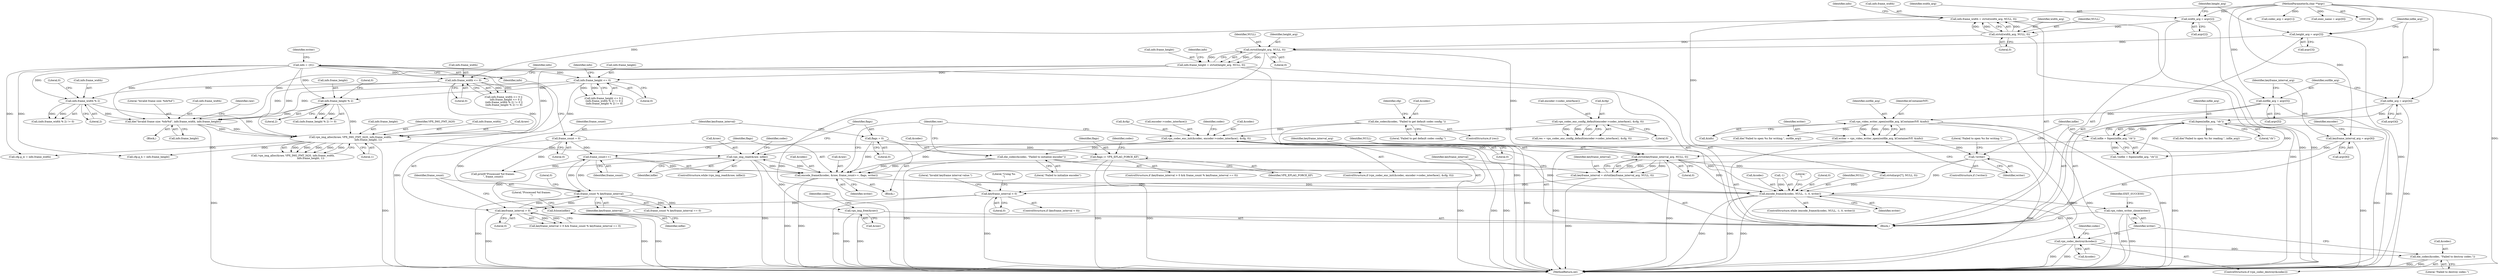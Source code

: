 digraph "0_Android_5a9753fca56f0eeb9f61e342b2fccffc364f9426_14@API" {
"1000428" [label="(Call,vpx_img_read(&raw, infile))"];
"1000293" [label="(Call,vpx_img_alloc(&raw, VPX_IMG_FMT_I420, info.frame_width,\n                                             info.frame_height, 1))"];
"1000283" [label="(Call,die(\"Invalid frame size: %dx%d\", info.frame_width, info.frame_height))"];
"1000121" [label="(Call,info = {0})"];
"1000269" [label="(Call,info.frame_width % 2)"];
"1000256" [label="(Call,info.frame_width <= 0)"];
"1000224" [label="(Call,info.frame_width = strtol(width_arg, NULL, 0))"];
"1000228" [label="(Call,strtol(width_arg, NULL, 0))"];
"1000183" [label="(Call,width_arg = argv[2])"];
"1000106" [label="(MethodParameterIn,char **argv)"];
"1000232" [label="(Call,info.frame_height = strtol(height_arg, NULL, 0))"];
"1000236" [label="(Call,strtol(height_arg, NULL, 0))"];
"1000188" [label="(Call,height_arg = argv[3])"];
"1000262" [label="(Call,info.frame_height <= 0)"];
"1000276" [label="(Call,info.frame_height % 2)"];
"1000450" [label="(Call,encode_frame(&codec, &raw, frame_count++, flags, writer))"];
"1000423" [label="(Call,die_codec(&codec, \"Failed to initialize encoder\"))"];
"1000416" [label="(Call,vpx_codec_enc_init(&codec, encoder->codec_interface(), &cfg, 0))"];
"1000332" [label="(Call,die_codec(&codec, \"Failed to get default codec config.\"))"];
"1000325" [label="(Call,vpx_codec_enc_config_default(encoder->codec_interface(), &cfg, 0))"];
"1000428" [label="(Call,vpx_img_read(&raw, infile))"];
"1000407" [label="(Call,infile = fopen(infile_arg, \"rb\"))"];
"1000409" [label="(Call,fopen(infile_arg, \"rb\"))"];
"1000193" [label="(Call,infile_arg = argv[4])"];
"1000455" [label="(Call,frame_count++)"];
"1000115" [label="(Call,frame_count = 0)"];
"1000443" [label="(Call,frame_count % keyframe_interval)"];
"1000439" [label="(Call,keyframe_interval > 0)"];
"1000314" [label="(Call,keyframe_interval < 0)"];
"1000307" [label="(Call,keyframe_interval = strtol(keyframe_interval_arg, NULL, 0))"];
"1000309" [label="(Call,strtol(keyframe_interval_arg, NULL, 0))"];
"1000203" [label="(Call,keyframe_interval_arg = argv[6])"];
"1000434" [label="(Call,flags = 0)"];
"1000447" [label="(Call,flags |= VPX_EFLAG_FORCE_KF)"];
"1000400" [label="(Call,!writer)"];
"1000392" [label="(Call,writer = vpx_video_writer_open(outfile_arg, kContainerIVF, &info))"];
"1000394" [label="(Call,vpx_video_writer_open(outfile_arg, kContainerIVF, &info))"];
"1000198" [label="(Call,outfile_arg = argv[5])"];
"1000471" [label="(Call,fclose(infile))"];
"1000476" [label="(Call,vpx_img_free(&raw))"];
"1000460" [label="(Call,encode_frame(&codec, NULL, -1, 0, writer))"];
"1000480" [label="(Call,vpx_codec_destroy(&codec))"];
"1000483" [label="(Call,die_codec(&codec, \"Failed to destroy codec.\"))"];
"1000487" [label="(Call,vpx_video_writer_close(writer))"];
"1000432" [label="(Block,)"];
"1000422" [label="(Literal,0)"];
"1000419" [label="(Call,encoder->codec_interface())"];
"1000490" [label="(Identifier,EXIT_SUCCESS)"];
"1000307" [label="(Call,keyframe_interval = strtol(keyframe_interval_arg, NULL, 0))"];
"1000193" [label="(Call,infile_arg = argv[4])"];
"1000491" [label="(MethodReturn,int)"];
"1000295" [label="(Identifier,raw)"];
"1000277" [label="(Call,info.frame_height)"];
"1000401" [label="(Identifier,writer)"];
"1000184" [label="(Identifier,width_arg)"];
"1000330" [label="(ControlStructure,if (res))"];
"1000400" [label="(Call,!writer)"];
"1000327" [label="(Call,&cfg)"];
"1000440" [label="(Identifier,keyframe_interval)"];
"1000233" [label="(Call,info.frame_height)"];
"1000269" [label="(Call,info.frame_width % 2)"];
"1000243" [label="(Identifier,info)"];
"1000300" [label="(Call,info.frame_height)"];
"1000194" [label="(Identifier,infile_arg)"];
"1000415" [label="(ControlStructure,if (vpx_codec_enc_init(&codec, encoder->codec_interface(), &cfg, 0)))"];
"1000296" [label="(Identifier,VPX_IMG_FMT_I420)"];
"1000406" [label="(Call,!(infile = fopen(infile_arg, \"rb\")))"];
"1000448" [label="(Identifier,flags)"];
"1000479" [label="(ControlStructure,if (vpx_codec_destroy(&codec)))"];
"1000431" [label="(Identifier,infile)"];
"1000262" [label="(Call,info.frame_height <= 0)"];
"1000255" [label="(Call,info.frame_width <= 0 ||\n      info.frame_height <= 0 ||\n (info.frame_width % 2) != 0 ||\n (info.frame_height % 2) != 0)"];
"1000335" [label="(Literal,\"Failed to get default codec config.\")"];
"1000461" [label="(Call,&codec)"];
"1000336" [label="(Call,cfg.g_w = info.frame_width)"];
"1000260" [label="(Literal,0)"];
"1000297" [label="(Call,info.frame_width)"];
"1000188" [label="(Call,height_arg = argv[3])"];
"1000477" [label="(Call,&raw)"];
"1000200" [label="(Call,argv[5])"];
"1000106" [label="(MethodParameterIn,char **argv)"];
"1000338" [label="(Identifier,cfg)"];
"1000183" [label="(Call,width_arg = argv[2])"];
"1000486" [label="(Literal,\"Failed to destroy codec.\")"];
"1000326" [label="(Call,encoder->codec_interface())"];
"1000225" [label="(Call,info.frame_width)"];
"1000434" [label="(Call,flags = 0)"];
"1000471" [label="(Call,fclose(infile))"];
"1000314" [label="(Call,keyframe_interval < 0)"];
"1000427" [label="(ControlStructure,while (vpx_img_read(&raw, infile)))"];
"1000203" [label="(Call,keyframe_interval_arg = argv[6])"];
"1000281" [label="(Literal,0)"];
"1000409" [label="(Call,fopen(infile_arg, \"rb\"))"];
"1000117" [label="(Literal,0)"];
"1000320" [label="(Literal,\"Using %s\n\")"];
"1000274" [label="(Literal,0)"];
"1000204" [label="(Identifier,keyframe_interval_arg)"];
"1000234" [label="(Identifier,info)"];
"1000288" [label="(Call,info.frame_height)"];
"1000261" [label="(Call,info.frame_height <= 0 ||\n (info.frame_width % 2) != 0 ||\n (info.frame_height % 2) != 0)"];
"1000318" [label="(Literal,\"Invalid keyframe interval value.\")"];
"1000452" [label="(Identifier,codec)"];
"1000435" [label="(Identifier,flags)"];
"1000273" [label="(Literal,2)"];
"1000450" [label="(Call,encode_frame(&codec, &raw, frame_count++, flags, writer))"];
"1000268" [label="(Call,(info.frame_width % 2) != 0)"];
"1000198" [label="(Call,outfile_arg = argv[5])"];
"1000449" [label="(Identifier,VPX_EFLAG_FORCE_KF)"];
"1000323" [label="(Call,res = vpx_codec_enc_config_default(encoder->codec_interface(), &cfg, 0))"];
"1000122" [label="(Identifier,info)"];
"1000224" [label="(Call,info.frame_width = strtol(width_arg, NULL, 0))"];
"1000474" [label="(Literal,\"Processed %d frames.\n\")"];
"1000408" [label="(Identifier,infile)"];
"1000178" [label="(Call,codec_arg = argv[1])"];
"1000311" [label="(Identifier,NULL)"];
"1000292" [label="(Call,!vpx_img_alloc(&raw, VPX_IMG_FMT_I420, info.frame_width,\n                                             info.frame_height, 1))"];
"1000266" [label="(Literal,0)"];
"1000270" [label="(Call,info.frame_width)"];
"1000228" [label="(Call,strtol(width_arg, NULL, 0))"];
"1000275" [label="(Call,(info.frame_height % 2) != 0)"];
"1000284" [label="(Literal,\"Invalid frame size: %dx%d\")"];
"1000402" [label="(Call,die(\"Failed to open %s for writing.\", outfile_arg))"];
"1000464" [label="(Call,-1)"];
"1000485" [label="(Identifier,codec)"];
"1000115" [label="(Call,frame_count = 0)"];
"1000416" [label="(Call,vpx_codec_enc_init(&codec, encoder->codec_interface(), &cfg, 0))"];
"1000473" [label="(Call,printf(\"Processed %d frames.\n\", frame_count))"];
"1000437" [label="(ControlStructure,if (keyframe_interval > 0 && frame_count % keyframe_interval == 0))"];
"1000470" [label="(Literal,\"\n\")"];
"1000428" [label="(Call,vpx_img_read(&raw, infile))"];
"1000385" [label="(Call,strtol(argv[7], NULL, 0))"];
"1000315" [label="(Identifier,keyframe_interval)"];
"1000236" [label="(Call,strtol(height_arg, NULL, 0))"];
"1000280" [label="(Literal,2)"];
"1000425" [label="(Identifier,codec)"];
"1000423" [label="(Call,die_codec(&codec, \"Failed to initialize encoder\"))"];
"1000309" [label="(Call,strtol(keyframe_interval_arg, NULL, 0))"];
"1000447" [label="(Call,flags |= VPX_EFLAG_FORCE_KF)"];
"1000399" [label="(ControlStructure,if (!writer))"];
"1000488" [label="(Identifier,writer)"];
"1000436" [label="(Literal,0)"];
"1000472" [label="(Identifier,infile)"];
"1000476" [label="(Call,vpx_img_free(&raw))"];
"1000458" [label="(Identifier,writer)"];
"1000283" [label="(Call,die(\"Invalid frame size: %dx%d\", info.frame_width, info.frame_height))"];
"1000316" [label="(Literal,0)"];
"1000460" [label="(Call,encode_frame(&codec, NULL, -1, 0, writer))"];
"1000482" [label="(Identifier,codec)"];
"1000430" [label="(Identifier,raw)"];
"1000303" [label="(Literal,1)"];
"1000394" [label="(Call,vpx_video_writer_open(outfile_arg, kContainerIVF, &info))"];
"1000466" [label="(Literal,0)"];
"1000451" [label="(Call,&codec)"];
"1000443" [label="(Call,frame_count % keyframe_interval)"];
"1000294" [label="(Call,&raw)"];
"1000446" [label="(Literal,0)"];
"1000229" [label="(Identifier,width_arg)"];
"1000481" [label="(Call,&codec)"];
"1000412" [label="(Call,die(\"Failed to open %s for reading.\", infile_arg))"];
"1000332" [label="(Call,die_codec(&codec, \"Failed to get default codec config.\"))"];
"1000195" [label="(Call,argv[4])"];
"1000231" [label="(Literal,0)"];
"1000438" [label="(Call,keyframe_interval > 0 && frame_count % keyframe_interval == 0)"];
"1000480" [label="(Call,vpx_codec_destroy(&codec))"];
"1000257" [label="(Call,info.frame_width)"];
"1000424" [label="(Call,&codec)"];
"1000343" [label="(Call,cfg.g_h = info.frame_height)"];
"1000417" [label="(Call,&codec)"];
"1000453" [label="(Call,&raw)"];
"1000429" [label="(Call,&raw)"];
"1000444" [label="(Identifier,frame_count)"];
"1000457" [label="(Identifier,flags)"];
"1000397" [label="(Call,&info)"];
"1000256" [label="(Call,info.frame_width <= 0)"];
"1000271" [label="(Identifier,info)"];
"1000237" [label="(Identifier,height_arg)"];
"1000209" [label="(Identifier,encoder)"];
"1000439" [label="(Call,keyframe_interval > 0)"];
"1000455" [label="(Call,frame_count++)"];
"1000445" [label="(Identifier,keyframe_interval)"];
"1000459" [label="(ControlStructure,while (encode_frame(&codec, NULL, -1, 0, writer)))"];
"1000205" [label="(Call,argv[6])"];
"1000285" [label="(Call,info.frame_width)"];
"1000325" [label="(Call,vpx_codec_enc_config_default(encoder->codec_interface(), &cfg, 0))"];
"1000456" [label="(Identifier,frame_count)"];
"1000185" [label="(Call,argv[2])"];
"1000312" [label="(Literal,0)"];
"1000403" [label="(Literal,\"Failed to open %s for writing.\")"];
"1000238" [label="(Identifier,NULL)"];
"1000308" [label="(Identifier,keyframe_interval)"];
"1000121" [label="(Call,info = {0})"];
"1000467" [label="(Identifier,writer)"];
"1000167" [label="(Call,exec_name = argv[0])"];
"1000483" [label="(Call,die_codec(&codec, \"Failed to destroy codec.\"))"];
"1000462" [label="(Identifier,codec)"];
"1000329" [label="(Literal,0)"];
"1000189" [label="(Identifier,height_arg)"];
"1000442" [label="(Call,frame_count % keyframe_interval == 0)"];
"1000276" [label="(Call,info.frame_height % 2)"];
"1000232" [label="(Call,info.frame_height = strtol(height_arg, NULL, 0))"];
"1000396" [label="(Identifier,kContainerIVF)"];
"1000393" [label="(Identifier,writer)"];
"1000392" [label="(Call,writer = vpx_video_writer_open(outfile_arg, kContainerIVF, &info))"];
"1000282" [label="(Block,)"];
"1000410" [label="(Identifier,infile_arg)"];
"1000125" [label="(Identifier,writer)"];
"1000441" [label="(Literal,0)"];
"1000395" [label="(Identifier,outfile_arg)"];
"1000107" [label="(Block,)"];
"1000264" [label="(Identifier,info)"];
"1000190" [label="(Call,argv[3])"];
"1000313" [label="(ControlStructure,if (keyframe_interval < 0))"];
"1000407" [label="(Call,infile = fopen(infile_arg, \"rb\"))"];
"1000310" [label="(Identifier,keyframe_interval_arg)"];
"1000463" [label="(Identifier,NULL)"];
"1000293" [label="(Call,vpx_img_alloc(&raw, VPX_IMG_FMT_I420, info.frame_width,\n                                             info.frame_height, 1))"];
"1000484" [label="(Call,&codec)"];
"1000116" [label="(Identifier,frame_count)"];
"1000263" [label="(Call,info.frame_height)"];
"1000426" [label="(Literal,\"Failed to initialize encoder\")"];
"1000199" [label="(Identifier,outfile_arg)"];
"1000333" [label="(Call,&codec)"];
"1000230" [label="(Identifier,NULL)"];
"1000420" [label="(Call,&cfg)"];
"1000239" [label="(Literal,0)"];
"1000487" [label="(Call,vpx_video_writer_close(writer))"];
"1000411" [label="(Literal,\"rb\")"];
"1000428" -> "1000427"  [label="AST: "];
"1000428" -> "1000431"  [label="CFG: "];
"1000429" -> "1000428"  [label="AST: "];
"1000431" -> "1000428"  [label="AST: "];
"1000435" -> "1000428"  [label="CFG: "];
"1000462" -> "1000428"  [label="CFG: "];
"1000428" -> "1000491"  [label="DDG: "];
"1000293" -> "1000428"  [label="DDG: "];
"1000450" -> "1000428"  [label="DDG: "];
"1000407" -> "1000428"  [label="DDG: "];
"1000428" -> "1000450"  [label="DDG: "];
"1000428" -> "1000471"  [label="DDG: "];
"1000428" -> "1000476"  [label="DDG: "];
"1000293" -> "1000292"  [label="AST: "];
"1000293" -> "1000303"  [label="CFG: "];
"1000294" -> "1000293"  [label="AST: "];
"1000296" -> "1000293"  [label="AST: "];
"1000297" -> "1000293"  [label="AST: "];
"1000300" -> "1000293"  [label="AST: "];
"1000303" -> "1000293"  [label="AST: "];
"1000292" -> "1000293"  [label="CFG: "];
"1000293" -> "1000491"  [label="DDG: "];
"1000293" -> "1000292"  [label="DDG: "];
"1000293" -> "1000292"  [label="DDG: "];
"1000293" -> "1000292"  [label="DDG: "];
"1000293" -> "1000292"  [label="DDG: "];
"1000293" -> "1000292"  [label="DDG: "];
"1000283" -> "1000293"  [label="DDG: "];
"1000283" -> "1000293"  [label="DDG: "];
"1000121" -> "1000293"  [label="DDG: "];
"1000269" -> "1000293"  [label="DDG: "];
"1000256" -> "1000293"  [label="DDG: "];
"1000232" -> "1000293"  [label="DDG: "];
"1000262" -> "1000293"  [label="DDG: "];
"1000276" -> "1000293"  [label="DDG: "];
"1000293" -> "1000336"  [label="DDG: "];
"1000293" -> "1000343"  [label="DDG: "];
"1000283" -> "1000282"  [label="AST: "];
"1000283" -> "1000288"  [label="CFG: "];
"1000284" -> "1000283"  [label="AST: "];
"1000285" -> "1000283"  [label="AST: "];
"1000288" -> "1000283"  [label="AST: "];
"1000295" -> "1000283"  [label="CFG: "];
"1000283" -> "1000491"  [label="DDG: "];
"1000121" -> "1000283"  [label="DDG: "];
"1000269" -> "1000283"  [label="DDG: "];
"1000256" -> "1000283"  [label="DDG: "];
"1000232" -> "1000283"  [label="DDG: "];
"1000262" -> "1000283"  [label="DDG: "];
"1000276" -> "1000283"  [label="DDG: "];
"1000121" -> "1000107"  [label="AST: "];
"1000121" -> "1000122"  [label="CFG: "];
"1000122" -> "1000121"  [label="AST: "];
"1000125" -> "1000121"  [label="CFG: "];
"1000121" -> "1000491"  [label="DDG: "];
"1000121" -> "1000256"  [label="DDG: "];
"1000121" -> "1000262"  [label="DDG: "];
"1000121" -> "1000269"  [label="DDG: "];
"1000121" -> "1000276"  [label="DDG: "];
"1000121" -> "1000336"  [label="DDG: "];
"1000121" -> "1000343"  [label="DDG: "];
"1000269" -> "1000268"  [label="AST: "];
"1000269" -> "1000273"  [label="CFG: "];
"1000270" -> "1000269"  [label="AST: "];
"1000273" -> "1000269"  [label="AST: "];
"1000274" -> "1000269"  [label="CFG: "];
"1000269" -> "1000268"  [label="DDG: "];
"1000269" -> "1000268"  [label="DDG: "];
"1000256" -> "1000269"  [label="DDG: "];
"1000256" -> "1000255"  [label="AST: "];
"1000256" -> "1000260"  [label="CFG: "];
"1000257" -> "1000256"  [label="AST: "];
"1000260" -> "1000256"  [label="AST: "];
"1000264" -> "1000256"  [label="CFG: "];
"1000255" -> "1000256"  [label="CFG: "];
"1000256" -> "1000255"  [label="DDG: "];
"1000256" -> "1000255"  [label="DDG: "];
"1000224" -> "1000256"  [label="DDG: "];
"1000224" -> "1000107"  [label="AST: "];
"1000224" -> "1000228"  [label="CFG: "];
"1000225" -> "1000224"  [label="AST: "];
"1000228" -> "1000224"  [label="AST: "];
"1000234" -> "1000224"  [label="CFG: "];
"1000224" -> "1000491"  [label="DDG: "];
"1000228" -> "1000224"  [label="DDG: "];
"1000228" -> "1000224"  [label="DDG: "];
"1000228" -> "1000224"  [label="DDG: "];
"1000228" -> "1000231"  [label="CFG: "];
"1000229" -> "1000228"  [label="AST: "];
"1000230" -> "1000228"  [label="AST: "];
"1000231" -> "1000228"  [label="AST: "];
"1000228" -> "1000491"  [label="DDG: "];
"1000183" -> "1000228"  [label="DDG: "];
"1000228" -> "1000236"  [label="DDG: "];
"1000183" -> "1000107"  [label="AST: "];
"1000183" -> "1000185"  [label="CFG: "];
"1000184" -> "1000183"  [label="AST: "];
"1000185" -> "1000183"  [label="AST: "];
"1000189" -> "1000183"  [label="CFG: "];
"1000183" -> "1000491"  [label="DDG: "];
"1000106" -> "1000183"  [label="DDG: "];
"1000106" -> "1000104"  [label="AST: "];
"1000106" -> "1000491"  [label="DDG: "];
"1000106" -> "1000167"  [label="DDG: "];
"1000106" -> "1000178"  [label="DDG: "];
"1000106" -> "1000188"  [label="DDG: "];
"1000106" -> "1000193"  [label="DDG: "];
"1000106" -> "1000198"  [label="DDG: "];
"1000106" -> "1000203"  [label="DDG: "];
"1000106" -> "1000385"  [label="DDG: "];
"1000232" -> "1000107"  [label="AST: "];
"1000232" -> "1000236"  [label="CFG: "];
"1000233" -> "1000232"  [label="AST: "];
"1000236" -> "1000232"  [label="AST: "];
"1000243" -> "1000232"  [label="CFG: "];
"1000232" -> "1000491"  [label="DDG: "];
"1000236" -> "1000232"  [label="DDG: "];
"1000236" -> "1000232"  [label="DDG: "];
"1000236" -> "1000232"  [label="DDG: "];
"1000232" -> "1000262"  [label="DDG: "];
"1000236" -> "1000239"  [label="CFG: "];
"1000237" -> "1000236"  [label="AST: "];
"1000238" -> "1000236"  [label="AST: "];
"1000239" -> "1000236"  [label="AST: "];
"1000236" -> "1000491"  [label="DDG: "];
"1000188" -> "1000236"  [label="DDG: "];
"1000236" -> "1000309"  [label="DDG: "];
"1000188" -> "1000107"  [label="AST: "];
"1000188" -> "1000190"  [label="CFG: "];
"1000189" -> "1000188"  [label="AST: "];
"1000190" -> "1000188"  [label="AST: "];
"1000194" -> "1000188"  [label="CFG: "];
"1000188" -> "1000491"  [label="DDG: "];
"1000262" -> "1000261"  [label="AST: "];
"1000262" -> "1000266"  [label="CFG: "];
"1000263" -> "1000262"  [label="AST: "];
"1000266" -> "1000262"  [label="AST: "];
"1000271" -> "1000262"  [label="CFG: "];
"1000261" -> "1000262"  [label="CFG: "];
"1000262" -> "1000261"  [label="DDG: "];
"1000262" -> "1000261"  [label="DDG: "];
"1000262" -> "1000276"  [label="DDG: "];
"1000276" -> "1000275"  [label="AST: "];
"1000276" -> "1000280"  [label="CFG: "];
"1000277" -> "1000276"  [label="AST: "];
"1000280" -> "1000276"  [label="AST: "];
"1000281" -> "1000276"  [label="CFG: "];
"1000276" -> "1000275"  [label="DDG: "];
"1000276" -> "1000275"  [label="DDG: "];
"1000450" -> "1000432"  [label="AST: "];
"1000450" -> "1000458"  [label="CFG: "];
"1000451" -> "1000450"  [label="AST: "];
"1000453" -> "1000450"  [label="AST: "];
"1000455" -> "1000450"  [label="AST: "];
"1000457" -> "1000450"  [label="AST: "];
"1000458" -> "1000450"  [label="AST: "];
"1000430" -> "1000450"  [label="CFG: "];
"1000450" -> "1000491"  [label="DDG: "];
"1000450" -> "1000491"  [label="DDG: "];
"1000423" -> "1000450"  [label="DDG: "];
"1000416" -> "1000450"  [label="DDG: "];
"1000455" -> "1000450"  [label="DDG: "];
"1000434" -> "1000450"  [label="DDG: "];
"1000447" -> "1000450"  [label="DDG: "];
"1000400" -> "1000450"  [label="DDG: "];
"1000450" -> "1000460"  [label="DDG: "];
"1000450" -> "1000460"  [label="DDG: "];
"1000423" -> "1000415"  [label="AST: "];
"1000423" -> "1000426"  [label="CFG: "];
"1000424" -> "1000423"  [label="AST: "];
"1000426" -> "1000423"  [label="AST: "];
"1000430" -> "1000423"  [label="CFG: "];
"1000423" -> "1000491"  [label="DDG: "];
"1000416" -> "1000423"  [label="DDG: "];
"1000423" -> "1000460"  [label="DDG: "];
"1000416" -> "1000415"  [label="AST: "];
"1000416" -> "1000422"  [label="CFG: "];
"1000417" -> "1000416"  [label="AST: "];
"1000419" -> "1000416"  [label="AST: "];
"1000420" -> "1000416"  [label="AST: "];
"1000422" -> "1000416"  [label="AST: "];
"1000425" -> "1000416"  [label="CFG: "];
"1000430" -> "1000416"  [label="CFG: "];
"1000416" -> "1000491"  [label="DDG: "];
"1000416" -> "1000491"  [label="DDG: "];
"1000416" -> "1000491"  [label="DDG: "];
"1000332" -> "1000416"  [label="DDG: "];
"1000325" -> "1000416"  [label="DDG: "];
"1000416" -> "1000460"  [label="DDG: "];
"1000332" -> "1000330"  [label="AST: "];
"1000332" -> "1000335"  [label="CFG: "];
"1000333" -> "1000332"  [label="AST: "];
"1000335" -> "1000332"  [label="AST: "];
"1000338" -> "1000332"  [label="CFG: "];
"1000332" -> "1000491"  [label="DDG: "];
"1000325" -> "1000323"  [label="AST: "];
"1000325" -> "1000329"  [label="CFG: "];
"1000326" -> "1000325"  [label="AST: "];
"1000327" -> "1000325"  [label="AST: "];
"1000329" -> "1000325"  [label="AST: "];
"1000323" -> "1000325"  [label="CFG: "];
"1000325" -> "1000323"  [label="DDG: "];
"1000325" -> "1000323"  [label="DDG: "];
"1000325" -> "1000323"  [label="DDG: "];
"1000407" -> "1000406"  [label="AST: "];
"1000407" -> "1000409"  [label="CFG: "];
"1000408" -> "1000407"  [label="AST: "];
"1000409" -> "1000407"  [label="AST: "];
"1000406" -> "1000407"  [label="CFG: "];
"1000407" -> "1000491"  [label="DDG: "];
"1000407" -> "1000406"  [label="DDG: "];
"1000409" -> "1000407"  [label="DDG: "];
"1000409" -> "1000407"  [label="DDG: "];
"1000409" -> "1000411"  [label="CFG: "];
"1000410" -> "1000409"  [label="AST: "];
"1000411" -> "1000409"  [label="AST: "];
"1000409" -> "1000491"  [label="DDG: "];
"1000409" -> "1000406"  [label="DDG: "];
"1000409" -> "1000406"  [label="DDG: "];
"1000193" -> "1000409"  [label="DDG: "];
"1000409" -> "1000412"  [label="DDG: "];
"1000193" -> "1000107"  [label="AST: "];
"1000193" -> "1000195"  [label="CFG: "];
"1000194" -> "1000193"  [label="AST: "];
"1000195" -> "1000193"  [label="AST: "];
"1000199" -> "1000193"  [label="CFG: "];
"1000193" -> "1000491"  [label="DDG: "];
"1000455" -> "1000456"  [label="CFG: "];
"1000456" -> "1000455"  [label="AST: "];
"1000457" -> "1000455"  [label="CFG: "];
"1000455" -> "1000443"  [label="DDG: "];
"1000115" -> "1000455"  [label="DDG: "];
"1000443" -> "1000455"  [label="DDG: "];
"1000455" -> "1000473"  [label="DDG: "];
"1000115" -> "1000107"  [label="AST: "];
"1000115" -> "1000117"  [label="CFG: "];
"1000116" -> "1000115"  [label="AST: "];
"1000117" -> "1000115"  [label="AST: "];
"1000122" -> "1000115"  [label="CFG: "];
"1000115" -> "1000443"  [label="DDG: "];
"1000115" -> "1000473"  [label="DDG: "];
"1000443" -> "1000442"  [label="AST: "];
"1000443" -> "1000445"  [label="CFG: "];
"1000444" -> "1000443"  [label="AST: "];
"1000445" -> "1000443"  [label="AST: "];
"1000446" -> "1000443"  [label="CFG: "];
"1000443" -> "1000491"  [label="DDG: "];
"1000443" -> "1000439"  [label="DDG: "];
"1000443" -> "1000442"  [label="DDG: "];
"1000443" -> "1000442"  [label="DDG: "];
"1000439" -> "1000443"  [label="DDG: "];
"1000439" -> "1000438"  [label="AST: "];
"1000439" -> "1000441"  [label="CFG: "];
"1000440" -> "1000439"  [label="AST: "];
"1000441" -> "1000439"  [label="AST: "];
"1000444" -> "1000439"  [label="CFG: "];
"1000438" -> "1000439"  [label="CFG: "];
"1000439" -> "1000491"  [label="DDG: "];
"1000439" -> "1000438"  [label="DDG: "];
"1000439" -> "1000438"  [label="DDG: "];
"1000314" -> "1000439"  [label="DDG: "];
"1000314" -> "1000313"  [label="AST: "];
"1000314" -> "1000316"  [label="CFG: "];
"1000315" -> "1000314"  [label="AST: "];
"1000316" -> "1000314"  [label="AST: "];
"1000318" -> "1000314"  [label="CFG: "];
"1000320" -> "1000314"  [label="CFG: "];
"1000314" -> "1000491"  [label="DDG: "];
"1000314" -> "1000491"  [label="DDG: "];
"1000307" -> "1000314"  [label="DDG: "];
"1000307" -> "1000107"  [label="AST: "];
"1000307" -> "1000309"  [label="CFG: "];
"1000308" -> "1000307"  [label="AST: "];
"1000309" -> "1000307"  [label="AST: "];
"1000315" -> "1000307"  [label="CFG: "];
"1000307" -> "1000491"  [label="DDG: "];
"1000309" -> "1000307"  [label="DDG: "];
"1000309" -> "1000307"  [label="DDG: "];
"1000309" -> "1000307"  [label="DDG: "];
"1000309" -> "1000312"  [label="CFG: "];
"1000310" -> "1000309"  [label="AST: "];
"1000311" -> "1000309"  [label="AST: "];
"1000312" -> "1000309"  [label="AST: "];
"1000309" -> "1000491"  [label="DDG: "];
"1000203" -> "1000309"  [label="DDG: "];
"1000309" -> "1000385"  [label="DDG: "];
"1000309" -> "1000460"  [label="DDG: "];
"1000203" -> "1000107"  [label="AST: "];
"1000203" -> "1000205"  [label="CFG: "];
"1000204" -> "1000203"  [label="AST: "];
"1000205" -> "1000203"  [label="AST: "];
"1000209" -> "1000203"  [label="CFG: "];
"1000203" -> "1000491"  [label="DDG: "];
"1000434" -> "1000432"  [label="AST: "];
"1000434" -> "1000436"  [label="CFG: "];
"1000435" -> "1000434"  [label="AST: "];
"1000436" -> "1000434"  [label="AST: "];
"1000440" -> "1000434"  [label="CFG: "];
"1000434" -> "1000447"  [label="DDG: "];
"1000447" -> "1000437"  [label="AST: "];
"1000447" -> "1000449"  [label="CFG: "];
"1000448" -> "1000447"  [label="AST: "];
"1000449" -> "1000447"  [label="AST: "];
"1000452" -> "1000447"  [label="CFG: "];
"1000447" -> "1000491"  [label="DDG: "];
"1000447" -> "1000491"  [label="DDG: "];
"1000400" -> "1000399"  [label="AST: "];
"1000400" -> "1000401"  [label="CFG: "];
"1000401" -> "1000400"  [label="AST: "];
"1000403" -> "1000400"  [label="CFG: "];
"1000408" -> "1000400"  [label="CFG: "];
"1000400" -> "1000491"  [label="DDG: "];
"1000392" -> "1000400"  [label="DDG: "];
"1000400" -> "1000460"  [label="DDG: "];
"1000392" -> "1000107"  [label="AST: "];
"1000392" -> "1000394"  [label="CFG: "];
"1000393" -> "1000392"  [label="AST: "];
"1000394" -> "1000392"  [label="AST: "];
"1000401" -> "1000392"  [label="CFG: "];
"1000392" -> "1000491"  [label="DDG: "];
"1000394" -> "1000392"  [label="DDG: "];
"1000394" -> "1000392"  [label="DDG: "];
"1000394" -> "1000392"  [label="DDG: "];
"1000394" -> "1000397"  [label="CFG: "];
"1000395" -> "1000394"  [label="AST: "];
"1000396" -> "1000394"  [label="AST: "];
"1000397" -> "1000394"  [label="AST: "];
"1000394" -> "1000491"  [label="DDG: "];
"1000394" -> "1000491"  [label="DDG: "];
"1000394" -> "1000491"  [label="DDG: "];
"1000198" -> "1000394"  [label="DDG: "];
"1000394" -> "1000402"  [label="DDG: "];
"1000198" -> "1000107"  [label="AST: "];
"1000198" -> "1000200"  [label="CFG: "];
"1000199" -> "1000198"  [label="AST: "];
"1000200" -> "1000198"  [label="AST: "];
"1000204" -> "1000198"  [label="CFG: "];
"1000198" -> "1000491"  [label="DDG: "];
"1000471" -> "1000107"  [label="AST: "];
"1000471" -> "1000472"  [label="CFG: "];
"1000472" -> "1000471"  [label="AST: "];
"1000474" -> "1000471"  [label="CFG: "];
"1000471" -> "1000491"  [label="DDG: "];
"1000471" -> "1000491"  [label="DDG: "];
"1000476" -> "1000107"  [label="AST: "];
"1000476" -> "1000477"  [label="CFG: "];
"1000477" -> "1000476"  [label="AST: "];
"1000482" -> "1000476"  [label="CFG: "];
"1000476" -> "1000491"  [label="DDG: "];
"1000476" -> "1000491"  [label="DDG: "];
"1000460" -> "1000459"  [label="AST: "];
"1000460" -> "1000467"  [label="CFG: "];
"1000461" -> "1000460"  [label="AST: "];
"1000463" -> "1000460"  [label="AST: "];
"1000464" -> "1000460"  [label="AST: "];
"1000466" -> "1000460"  [label="AST: "];
"1000467" -> "1000460"  [label="AST: "];
"1000470" -> "1000460"  [label="CFG: "];
"1000460" -> "1000491"  [label="DDG: "];
"1000460" -> "1000491"  [label="DDG: "];
"1000460" -> "1000491"  [label="DDG: "];
"1000385" -> "1000460"  [label="DDG: "];
"1000464" -> "1000460"  [label="DDG: "];
"1000460" -> "1000480"  [label="DDG: "];
"1000460" -> "1000487"  [label="DDG: "];
"1000480" -> "1000479"  [label="AST: "];
"1000480" -> "1000481"  [label="CFG: "];
"1000481" -> "1000480"  [label="AST: "];
"1000485" -> "1000480"  [label="CFG: "];
"1000488" -> "1000480"  [label="CFG: "];
"1000480" -> "1000491"  [label="DDG: "];
"1000480" -> "1000491"  [label="DDG: "];
"1000480" -> "1000483"  [label="DDG: "];
"1000483" -> "1000479"  [label="AST: "];
"1000483" -> "1000486"  [label="CFG: "];
"1000484" -> "1000483"  [label="AST: "];
"1000486" -> "1000483"  [label="AST: "];
"1000488" -> "1000483"  [label="CFG: "];
"1000483" -> "1000491"  [label="DDG: "];
"1000483" -> "1000491"  [label="DDG: "];
"1000487" -> "1000107"  [label="AST: "];
"1000487" -> "1000488"  [label="CFG: "];
"1000488" -> "1000487"  [label="AST: "];
"1000490" -> "1000487"  [label="CFG: "];
"1000487" -> "1000491"  [label="DDG: "];
"1000487" -> "1000491"  [label="DDG: "];
}
